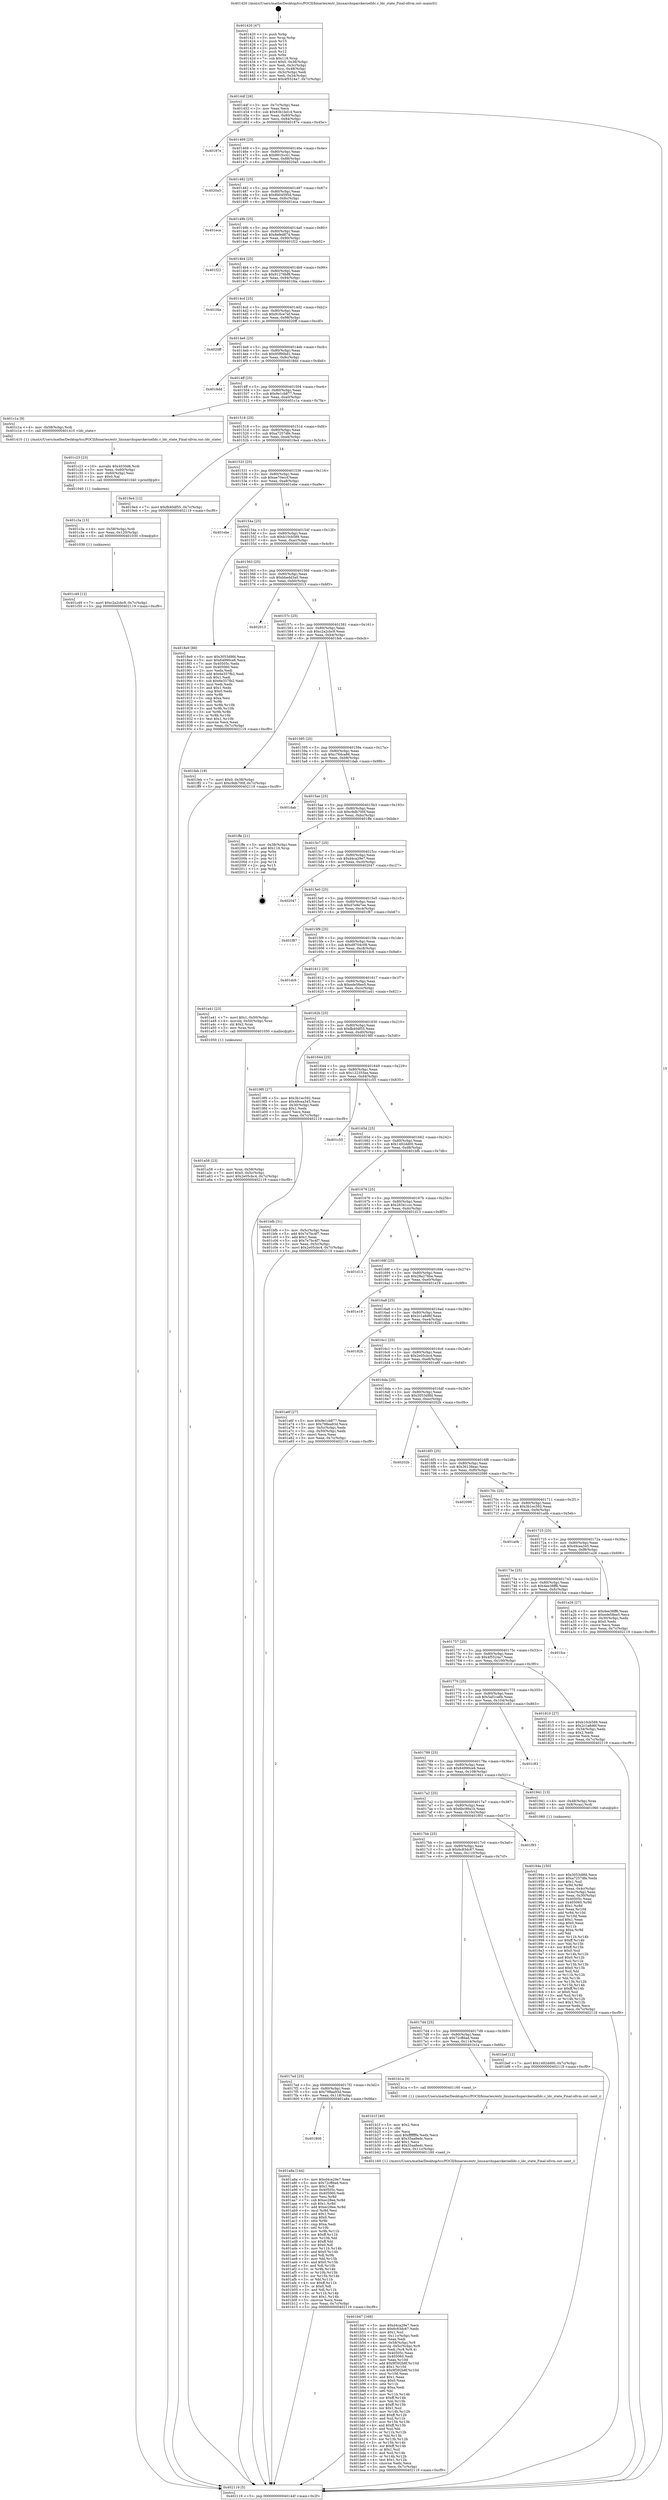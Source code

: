 digraph "0x401420" {
  label = "0x401420 (/mnt/c/Users/mathe/Desktop/tcc/POCII/binaries/extr_linuxarchsparckernelldc.c_ldc_state_Final-ollvm.out::main(0))"
  labelloc = "t"
  node[shape=record]

  Entry [label="",width=0.3,height=0.3,shape=circle,fillcolor=black,style=filled]
  "0x40144f" [label="{
     0x40144f [26]\l
     | [instrs]\l
     &nbsp;&nbsp;0x40144f \<+3\>: mov -0x7c(%rbp),%eax\l
     &nbsp;&nbsp;0x401452 \<+2\>: mov %eax,%ecx\l
     &nbsp;&nbsp;0x401454 \<+6\>: sub $0x83b1bd14,%ecx\l
     &nbsp;&nbsp;0x40145a \<+3\>: mov %eax,-0x80(%rbp)\l
     &nbsp;&nbsp;0x40145d \<+6\>: mov %ecx,-0x84(%rbp)\l
     &nbsp;&nbsp;0x401463 \<+6\>: je 000000000040187e \<main+0x45e\>\l
  }"]
  "0x40187e" [label="{
     0x40187e\l
  }", style=dashed]
  "0x401469" [label="{
     0x401469 [25]\l
     | [instrs]\l
     &nbsp;&nbsp;0x401469 \<+5\>: jmp 000000000040146e \<main+0x4e\>\l
     &nbsp;&nbsp;0x40146e \<+3\>: mov -0x80(%rbp),%eax\l
     &nbsp;&nbsp;0x401471 \<+5\>: sub $0x891fcc41,%eax\l
     &nbsp;&nbsp;0x401476 \<+6\>: mov %eax,-0x88(%rbp)\l
     &nbsp;&nbsp;0x40147c \<+6\>: je 00000000004020a5 \<main+0xc85\>\l
  }"]
  Exit [label="",width=0.3,height=0.3,shape=circle,fillcolor=black,style=filled,peripheries=2]
  "0x4020a5" [label="{
     0x4020a5\l
  }", style=dashed]
  "0x401482" [label="{
     0x401482 [25]\l
     | [instrs]\l
     &nbsp;&nbsp;0x401482 \<+5\>: jmp 0000000000401487 \<main+0x67\>\l
     &nbsp;&nbsp;0x401487 \<+3\>: mov -0x80(%rbp),%eax\l
     &nbsp;&nbsp;0x40148a \<+5\>: sub $0x8b04595d,%eax\l
     &nbsp;&nbsp;0x40148f \<+6\>: mov %eax,-0x8c(%rbp)\l
     &nbsp;&nbsp;0x401495 \<+6\>: je 0000000000401eca \<main+0xaaa\>\l
  }"]
  "0x401c49" [label="{
     0x401c49 [12]\l
     | [instrs]\l
     &nbsp;&nbsp;0x401c49 \<+7\>: movl $0xc2a2cbc9,-0x7c(%rbp)\l
     &nbsp;&nbsp;0x401c50 \<+5\>: jmp 0000000000402119 \<main+0xcf9\>\l
  }"]
  "0x401eca" [label="{
     0x401eca\l
  }", style=dashed]
  "0x40149b" [label="{
     0x40149b [25]\l
     | [instrs]\l
     &nbsp;&nbsp;0x40149b \<+5\>: jmp 00000000004014a0 \<main+0x80\>\l
     &nbsp;&nbsp;0x4014a0 \<+3\>: mov -0x80(%rbp),%eax\l
     &nbsp;&nbsp;0x4014a3 \<+5\>: sub $0x8efed874,%eax\l
     &nbsp;&nbsp;0x4014a8 \<+6\>: mov %eax,-0x90(%rbp)\l
     &nbsp;&nbsp;0x4014ae \<+6\>: je 0000000000401f22 \<main+0xb02\>\l
  }"]
  "0x401c3a" [label="{
     0x401c3a [15]\l
     | [instrs]\l
     &nbsp;&nbsp;0x401c3a \<+4\>: mov -0x58(%rbp),%rdi\l
     &nbsp;&nbsp;0x401c3e \<+6\>: mov %eax,-0x120(%rbp)\l
     &nbsp;&nbsp;0x401c44 \<+5\>: call 0000000000401030 \<free@plt\>\l
     | [calls]\l
     &nbsp;&nbsp;0x401030 \{1\} (unknown)\l
  }"]
  "0x401f22" [label="{
     0x401f22\l
  }", style=dashed]
  "0x4014b4" [label="{
     0x4014b4 [25]\l
     | [instrs]\l
     &nbsp;&nbsp;0x4014b4 \<+5\>: jmp 00000000004014b9 \<main+0x99\>\l
     &nbsp;&nbsp;0x4014b9 \<+3\>: mov -0x80(%rbp),%eax\l
     &nbsp;&nbsp;0x4014bc \<+5\>: sub $0x91276bf8,%eax\l
     &nbsp;&nbsp;0x4014c1 \<+6\>: mov %eax,-0x94(%rbp)\l
     &nbsp;&nbsp;0x4014c7 \<+6\>: je 0000000000401fda \<main+0xbba\>\l
  }"]
  "0x401c23" [label="{
     0x401c23 [23]\l
     | [instrs]\l
     &nbsp;&nbsp;0x401c23 \<+10\>: movabs $0x4030d6,%rdi\l
     &nbsp;&nbsp;0x401c2d \<+3\>: mov %eax,-0x60(%rbp)\l
     &nbsp;&nbsp;0x401c30 \<+3\>: mov -0x60(%rbp),%esi\l
     &nbsp;&nbsp;0x401c33 \<+2\>: mov $0x0,%al\l
     &nbsp;&nbsp;0x401c35 \<+5\>: call 0000000000401040 \<printf@plt\>\l
     | [calls]\l
     &nbsp;&nbsp;0x401040 \{1\} (unknown)\l
  }"]
  "0x401fda" [label="{
     0x401fda\l
  }", style=dashed]
  "0x4014cd" [label="{
     0x4014cd [25]\l
     | [instrs]\l
     &nbsp;&nbsp;0x4014cd \<+5\>: jmp 00000000004014d2 \<main+0xb2\>\l
     &nbsp;&nbsp;0x4014d2 \<+3\>: mov -0x80(%rbp),%eax\l
     &nbsp;&nbsp;0x4014d5 \<+5\>: sub $0x916ce7ef,%eax\l
     &nbsp;&nbsp;0x4014da \<+6\>: mov %eax,-0x98(%rbp)\l
     &nbsp;&nbsp;0x4014e0 \<+6\>: je 00000000004020ff \<main+0xcdf\>\l
  }"]
  "0x401b47" [label="{
     0x401b47 [168]\l
     | [instrs]\l
     &nbsp;&nbsp;0x401b47 \<+5\>: mov $0xd4ca29e7,%ecx\l
     &nbsp;&nbsp;0x401b4c \<+5\>: mov $0x6c83dc67,%edx\l
     &nbsp;&nbsp;0x401b51 \<+3\>: mov $0x1,%sil\l
     &nbsp;&nbsp;0x401b54 \<+6\>: mov -0x11c(%rbp),%edi\l
     &nbsp;&nbsp;0x401b5a \<+3\>: imul %eax,%edi\l
     &nbsp;&nbsp;0x401b5d \<+4\>: mov -0x58(%rbp),%r8\l
     &nbsp;&nbsp;0x401b61 \<+4\>: movslq -0x5c(%rbp),%r9\l
     &nbsp;&nbsp;0x401b65 \<+4\>: mov %edi,(%r8,%r9,4)\l
     &nbsp;&nbsp;0x401b69 \<+7\>: mov 0x40505c,%eax\l
     &nbsp;&nbsp;0x401b70 \<+7\>: mov 0x405060,%edi\l
     &nbsp;&nbsp;0x401b77 \<+3\>: mov %eax,%r10d\l
     &nbsp;&nbsp;0x401b7a \<+7\>: add $0x9f392b8f,%r10d\l
     &nbsp;&nbsp;0x401b81 \<+4\>: sub $0x1,%r10d\l
     &nbsp;&nbsp;0x401b85 \<+7\>: sub $0x9f392b8f,%r10d\l
     &nbsp;&nbsp;0x401b8c \<+4\>: imul %r10d,%eax\l
     &nbsp;&nbsp;0x401b90 \<+3\>: and $0x1,%eax\l
     &nbsp;&nbsp;0x401b93 \<+3\>: cmp $0x0,%eax\l
     &nbsp;&nbsp;0x401b96 \<+4\>: sete %r11b\l
     &nbsp;&nbsp;0x401b9a \<+3\>: cmp $0xa,%edi\l
     &nbsp;&nbsp;0x401b9d \<+3\>: setl %bl\l
     &nbsp;&nbsp;0x401ba0 \<+3\>: mov %r11b,%r14b\l
     &nbsp;&nbsp;0x401ba3 \<+4\>: xor $0xff,%r14b\l
     &nbsp;&nbsp;0x401ba7 \<+3\>: mov %bl,%r15b\l
     &nbsp;&nbsp;0x401baa \<+4\>: xor $0xff,%r15b\l
     &nbsp;&nbsp;0x401bae \<+4\>: xor $0x1,%sil\l
     &nbsp;&nbsp;0x401bb2 \<+3\>: mov %r14b,%r12b\l
     &nbsp;&nbsp;0x401bb5 \<+4\>: and $0xff,%r12b\l
     &nbsp;&nbsp;0x401bb9 \<+3\>: and %sil,%r11b\l
     &nbsp;&nbsp;0x401bbc \<+3\>: mov %r15b,%r13b\l
     &nbsp;&nbsp;0x401bbf \<+4\>: and $0xff,%r13b\l
     &nbsp;&nbsp;0x401bc3 \<+3\>: and %sil,%bl\l
     &nbsp;&nbsp;0x401bc6 \<+3\>: or %r11b,%r12b\l
     &nbsp;&nbsp;0x401bc9 \<+3\>: or %bl,%r13b\l
     &nbsp;&nbsp;0x401bcc \<+3\>: xor %r13b,%r12b\l
     &nbsp;&nbsp;0x401bcf \<+3\>: or %r15b,%r14b\l
     &nbsp;&nbsp;0x401bd2 \<+4\>: xor $0xff,%r14b\l
     &nbsp;&nbsp;0x401bd6 \<+4\>: or $0x1,%sil\l
     &nbsp;&nbsp;0x401bda \<+3\>: and %sil,%r14b\l
     &nbsp;&nbsp;0x401bdd \<+3\>: or %r14b,%r12b\l
     &nbsp;&nbsp;0x401be0 \<+4\>: test $0x1,%r12b\l
     &nbsp;&nbsp;0x401be4 \<+3\>: cmovne %edx,%ecx\l
     &nbsp;&nbsp;0x401be7 \<+3\>: mov %ecx,-0x7c(%rbp)\l
     &nbsp;&nbsp;0x401bea \<+5\>: jmp 0000000000402119 \<main+0xcf9\>\l
  }"]
  "0x4020ff" [label="{
     0x4020ff\l
  }", style=dashed]
  "0x4014e6" [label="{
     0x4014e6 [25]\l
     | [instrs]\l
     &nbsp;&nbsp;0x4014e6 \<+5\>: jmp 00000000004014eb \<main+0xcb\>\l
     &nbsp;&nbsp;0x4014eb \<+3\>: mov -0x80(%rbp),%eax\l
     &nbsp;&nbsp;0x4014ee \<+5\>: sub $0x95f90bd1,%eax\l
     &nbsp;&nbsp;0x4014f3 \<+6\>: mov %eax,-0x9c(%rbp)\l
     &nbsp;&nbsp;0x4014f9 \<+6\>: je 00000000004018dd \<main+0x4bd\>\l
  }"]
  "0x401b1f" [label="{
     0x401b1f [40]\l
     | [instrs]\l
     &nbsp;&nbsp;0x401b1f \<+5\>: mov $0x2,%ecx\l
     &nbsp;&nbsp;0x401b24 \<+1\>: cltd\l
     &nbsp;&nbsp;0x401b25 \<+2\>: idiv %ecx\l
     &nbsp;&nbsp;0x401b27 \<+6\>: imul $0xfffffffe,%edx,%ecx\l
     &nbsp;&nbsp;0x401b2d \<+6\>: sub $0x35aa8edc,%ecx\l
     &nbsp;&nbsp;0x401b33 \<+3\>: add $0x1,%ecx\l
     &nbsp;&nbsp;0x401b36 \<+6\>: add $0x35aa8edc,%ecx\l
     &nbsp;&nbsp;0x401b3c \<+6\>: mov %ecx,-0x11c(%rbp)\l
     &nbsp;&nbsp;0x401b42 \<+5\>: call 0000000000401160 \<next_i\>\l
     | [calls]\l
     &nbsp;&nbsp;0x401160 \{1\} (/mnt/c/Users/mathe/Desktop/tcc/POCII/binaries/extr_linuxarchsparckernelldc.c_ldc_state_Final-ollvm.out::next_i)\l
  }"]
  "0x4018dd" [label="{
     0x4018dd\l
  }", style=dashed]
  "0x4014ff" [label="{
     0x4014ff [25]\l
     | [instrs]\l
     &nbsp;&nbsp;0x4014ff \<+5\>: jmp 0000000000401504 \<main+0xe4\>\l
     &nbsp;&nbsp;0x401504 \<+3\>: mov -0x80(%rbp),%eax\l
     &nbsp;&nbsp;0x401507 \<+5\>: sub $0x9e1cb877,%eax\l
     &nbsp;&nbsp;0x40150c \<+6\>: mov %eax,-0xa0(%rbp)\l
     &nbsp;&nbsp;0x401512 \<+6\>: je 0000000000401c1a \<main+0x7fa\>\l
  }"]
  "0x401806" [label="{
     0x401806\l
  }", style=dashed]
  "0x401c1a" [label="{
     0x401c1a [9]\l
     | [instrs]\l
     &nbsp;&nbsp;0x401c1a \<+4\>: mov -0x58(%rbp),%rdi\l
     &nbsp;&nbsp;0x401c1e \<+5\>: call 0000000000401410 \<ldc_state\>\l
     | [calls]\l
     &nbsp;&nbsp;0x401410 \{1\} (/mnt/c/Users/mathe/Desktop/tcc/POCII/binaries/extr_linuxarchsparckernelldc.c_ldc_state_Final-ollvm.out::ldc_state)\l
  }"]
  "0x401518" [label="{
     0x401518 [25]\l
     | [instrs]\l
     &nbsp;&nbsp;0x401518 \<+5\>: jmp 000000000040151d \<main+0xfd\>\l
     &nbsp;&nbsp;0x40151d \<+3\>: mov -0x80(%rbp),%eax\l
     &nbsp;&nbsp;0x401520 \<+5\>: sub $0xa7257dfe,%eax\l
     &nbsp;&nbsp;0x401525 \<+6\>: mov %eax,-0xa4(%rbp)\l
     &nbsp;&nbsp;0x40152b \<+6\>: je 00000000004019e4 \<main+0x5c4\>\l
  }"]
  "0x401a8a" [label="{
     0x401a8a [144]\l
     | [instrs]\l
     &nbsp;&nbsp;0x401a8a \<+5\>: mov $0xd4ca29e7,%eax\l
     &nbsp;&nbsp;0x401a8f \<+5\>: mov $0x72cffdad,%ecx\l
     &nbsp;&nbsp;0x401a94 \<+2\>: mov $0x1,%dl\l
     &nbsp;&nbsp;0x401a96 \<+7\>: mov 0x40505c,%esi\l
     &nbsp;&nbsp;0x401a9d \<+7\>: mov 0x405060,%edi\l
     &nbsp;&nbsp;0x401aa4 \<+3\>: mov %esi,%r8d\l
     &nbsp;&nbsp;0x401aa7 \<+7\>: sub $0xec28ee,%r8d\l
     &nbsp;&nbsp;0x401aae \<+4\>: sub $0x1,%r8d\l
     &nbsp;&nbsp;0x401ab2 \<+7\>: add $0xec28ee,%r8d\l
     &nbsp;&nbsp;0x401ab9 \<+4\>: imul %r8d,%esi\l
     &nbsp;&nbsp;0x401abd \<+3\>: and $0x1,%esi\l
     &nbsp;&nbsp;0x401ac0 \<+3\>: cmp $0x0,%esi\l
     &nbsp;&nbsp;0x401ac3 \<+4\>: sete %r9b\l
     &nbsp;&nbsp;0x401ac7 \<+3\>: cmp $0xa,%edi\l
     &nbsp;&nbsp;0x401aca \<+4\>: setl %r10b\l
     &nbsp;&nbsp;0x401ace \<+3\>: mov %r9b,%r11b\l
     &nbsp;&nbsp;0x401ad1 \<+4\>: xor $0xff,%r11b\l
     &nbsp;&nbsp;0x401ad5 \<+3\>: mov %r10b,%bl\l
     &nbsp;&nbsp;0x401ad8 \<+3\>: xor $0xff,%bl\l
     &nbsp;&nbsp;0x401adb \<+3\>: xor $0x0,%dl\l
     &nbsp;&nbsp;0x401ade \<+3\>: mov %r11b,%r14b\l
     &nbsp;&nbsp;0x401ae1 \<+4\>: and $0x0,%r14b\l
     &nbsp;&nbsp;0x401ae5 \<+3\>: and %dl,%r9b\l
     &nbsp;&nbsp;0x401ae8 \<+3\>: mov %bl,%r15b\l
     &nbsp;&nbsp;0x401aeb \<+4\>: and $0x0,%r15b\l
     &nbsp;&nbsp;0x401aef \<+3\>: and %dl,%r10b\l
     &nbsp;&nbsp;0x401af2 \<+3\>: or %r9b,%r14b\l
     &nbsp;&nbsp;0x401af5 \<+3\>: or %r10b,%r15b\l
     &nbsp;&nbsp;0x401af8 \<+3\>: xor %r15b,%r14b\l
     &nbsp;&nbsp;0x401afb \<+3\>: or %bl,%r11b\l
     &nbsp;&nbsp;0x401afe \<+4\>: xor $0xff,%r11b\l
     &nbsp;&nbsp;0x401b02 \<+3\>: or $0x0,%dl\l
     &nbsp;&nbsp;0x401b05 \<+3\>: and %dl,%r11b\l
     &nbsp;&nbsp;0x401b08 \<+3\>: or %r11b,%r14b\l
     &nbsp;&nbsp;0x401b0b \<+4\>: test $0x1,%r14b\l
     &nbsp;&nbsp;0x401b0f \<+3\>: cmovne %ecx,%eax\l
     &nbsp;&nbsp;0x401b12 \<+3\>: mov %eax,-0x7c(%rbp)\l
     &nbsp;&nbsp;0x401b15 \<+5\>: jmp 0000000000402119 \<main+0xcf9\>\l
  }"]
  "0x4019e4" [label="{
     0x4019e4 [12]\l
     | [instrs]\l
     &nbsp;&nbsp;0x4019e4 \<+7\>: movl $0xfb40df55,-0x7c(%rbp)\l
     &nbsp;&nbsp;0x4019eb \<+5\>: jmp 0000000000402119 \<main+0xcf9\>\l
  }"]
  "0x401531" [label="{
     0x401531 [25]\l
     | [instrs]\l
     &nbsp;&nbsp;0x401531 \<+5\>: jmp 0000000000401536 \<main+0x116\>\l
     &nbsp;&nbsp;0x401536 \<+3\>: mov -0x80(%rbp),%eax\l
     &nbsp;&nbsp;0x401539 \<+5\>: sub $0xae70eccf,%eax\l
     &nbsp;&nbsp;0x40153e \<+6\>: mov %eax,-0xa8(%rbp)\l
     &nbsp;&nbsp;0x401544 \<+6\>: je 0000000000401ebe \<main+0xa9e\>\l
  }"]
  "0x4017ed" [label="{
     0x4017ed [25]\l
     | [instrs]\l
     &nbsp;&nbsp;0x4017ed \<+5\>: jmp 00000000004017f2 \<main+0x3d2\>\l
     &nbsp;&nbsp;0x4017f2 \<+3\>: mov -0x80(%rbp),%eax\l
     &nbsp;&nbsp;0x4017f5 \<+5\>: sub $0x798ea93d,%eax\l
     &nbsp;&nbsp;0x4017fa \<+6\>: mov %eax,-0x118(%rbp)\l
     &nbsp;&nbsp;0x401800 \<+6\>: je 0000000000401a8a \<main+0x66a\>\l
  }"]
  "0x401ebe" [label="{
     0x401ebe\l
  }", style=dashed]
  "0x40154a" [label="{
     0x40154a [25]\l
     | [instrs]\l
     &nbsp;&nbsp;0x40154a \<+5\>: jmp 000000000040154f \<main+0x12f\>\l
     &nbsp;&nbsp;0x40154f \<+3\>: mov -0x80(%rbp),%eax\l
     &nbsp;&nbsp;0x401552 \<+5\>: sub $0xb10cb589,%eax\l
     &nbsp;&nbsp;0x401557 \<+6\>: mov %eax,-0xac(%rbp)\l
     &nbsp;&nbsp;0x40155d \<+6\>: je 00000000004018e9 \<main+0x4c9\>\l
  }"]
  "0x401b1a" [label="{
     0x401b1a [5]\l
     | [instrs]\l
     &nbsp;&nbsp;0x401b1a \<+5\>: call 0000000000401160 \<next_i\>\l
     | [calls]\l
     &nbsp;&nbsp;0x401160 \{1\} (/mnt/c/Users/mathe/Desktop/tcc/POCII/binaries/extr_linuxarchsparckernelldc.c_ldc_state_Final-ollvm.out::next_i)\l
  }"]
  "0x4018e9" [label="{
     0x4018e9 [88]\l
     | [instrs]\l
     &nbsp;&nbsp;0x4018e9 \<+5\>: mov $0x3053d9fd,%eax\l
     &nbsp;&nbsp;0x4018ee \<+5\>: mov $0x64990ce6,%ecx\l
     &nbsp;&nbsp;0x4018f3 \<+7\>: mov 0x40505c,%edx\l
     &nbsp;&nbsp;0x4018fa \<+7\>: mov 0x405060,%esi\l
     &nbsp;&nbsp;0x401901 \<+2\>: mov %edx,%edi\l
     &nbsp;&nbsp;0x401903 \<+6\>: add $0x6e357fb2,%edi\l
     &nbsp;&nbsp;0x401909 \<+3\>: sub $0x1,%edi\l
     &nbsp;&nbsp;0x40190c \<+6\>: sub $0x6e357fb2,%edi\l
     &nbsp;&nbsp;0x401912 \<+3\>: imul %edi,%edx\l
     &nbsp;&nbsp;0x401915 \<+3\>: and $0x1,%edx\l
     &nbsp;&nbsp;0x401918 \<+3\>: cmp $0x0,%edx\l
     &nbsp;&nbsp;0x40191b \<+4\>: sete %r8b\l
     &nbsp;&nbsp;0x40191f \<+3\>: cmp $0xa,%esi\l
     &nbsp;&nbsp;0x401922 \<+4\>: setl %r9b\l
     &nbsp;&nbsp;0x401926 \<+3\>: mov %r8b,%r10b\l
     &nbsp;&nbsp;0x401929 \<+3\>: and %r9b,%r10b\l
     &nbsp;&nbsp;0x40192c \<+3\>: xor %r9b,%r8b\l
     &nbsp;&nbsp;0x40192f \<+3\>: or %r8b,%r10b\l
     &nbsp;&nbsp;0x401932 \<+4\>: test $0x1,%r10b\l
     &nbsp;&nbsp;0x401936 \<+3\>: cmovne %ecx,%eax\l
     &nbsp;&nbsp;0x401939 \<+3\>: mov %eax,-0x7c(%rbp)\l
     &nbsp;&nbsp;0x40193c \<+5\>: jmp 0000000000402119 \<main+0xcf9\>\l
  }"]
  "0x401563" [label="{
     0x401563 [25]\l
     | [instrs]\l
     &nbsp;&nbsp;0x401563 \<+5\>: jmp 0000000000401568 \<main+0x148\>\l
     &nbsp;&nbsp;0x401568 \<+3\>: mov -0x80(%rbp),%eax\l
     &nbsp;&nbsp;0x40156b \<+5\>: sub $0xbbedd3a0,%eax\l
     &nbsp;&nbsp;0x401570 \<+6\>: mov %eax,-0xb0(%rbp)\l
     &nbsp;&nbsp;0x401576 \<+6\>: je 0000000000402013 \<main+0xbf3\>\l
  }"]
  "0x4017d4" [label="{
     0x4017d4 [25]\l
     | [instrs]\l
     &nbsp;&nbsp;0x4017d4 \<+5\>: jmp 00000000004017d9 \<main+0x3b9\>\l
     &nbsp;&nbsp;0x4017d9 \<+3\>: mov -0x80(%rbp),%eax\l
     &nbsp;&nbsp;0x4017dc \<+5\>: sub $0x72cffdad,%eax\l
     &nbsp;&nbsp;0x4017e1 \<+6\>: mov %eax,-0x114(%rbp)\l
     &nbsp;&nbsp;0x4017e7 \<+6\>: je 0000000000401b1a \<main+0x6fa\>\l
  }"]
  "0x402013" [label="{
     0x402013\l
  }", style=dashed]
  "0x40157c" [label="{
     0x40157c [25]\l
     | [instrs]\l
     &nbsp;&nbsp;0x40157c \<+5\>: jmp 0000000000401581 \<main+0x161\>\l
     &nbsp;&nbsp;0x401581 \<+3\>: mov -0x80(%rbp),%eax\l
     &nbsp;&nbsp;0x401584 \<+5\>: sub $0xc2a2cbc9,%eax\l
     &nbsp;&nbsp;0x401589 \<+6\>: mov %eax,-0xb4(%rbp)\l
     &nbsp;&nbsp;0x40158f \<+6\>: je 0000000000401feb \<main+0xbcb\>\l
  }"]
  "0x401bef" [label="{
     0x401bef [12]\l
     | [instrs]\l
     &nbsp;&nbsp;0x401bef \<+7\>: movl $0x1492dd00,-0x7c(%rbp)\l
     &nbsp;&nbsp;0x401bf6 \<+5\>: jmp 0000000000402119 \<main+0xcf9\>\l
  }"]
  "0x401feb" [label="{
     0x401feb [19]\l
     | [instrs]\l
     &nbsp;&nbsp;0x401feb \<+7\>: movl $0x0,-0x38(%rbp)\l
     &nbsp;&nbsp;0x401ff2 \<+7\>: movl $0xc9db700f,-0x7c(%rbp)\l
     &nbsp;&nbsp;0x401ff9 \<+5\>: jmp 0000000000402119 \<main+0xcf9\>\l
  }"]
  "0x401595" [label="{
     0x401595 [25]\l
     | [instrs]\l
     &nbsp;&nbsp;0x401595 \<+5\>: jmp 000000000040159a \<main+0x17a\>\l
     &nbsp;&nbsp;0x40159a \<+3\>: mov -0x80(%rbp),%eax\l
     &nbsp;&nbsp;0x40159d \<+5\>: sub $0xc76dca86,%eax\l
     &nbsp;&nbsp;0x4015a2 \<+6\>: mov %eax,-0xb8(%rbp)\l
     &nbsp;&nbsp;0x4015a8 \<+6\>: je 0000000000401dab \<main+0x98b\>\l
  }"]
  "0x4017bb" [label="{
     0x4017bb [25]\l
     | [instrs]\l
     &nbsp;&nbsp;0x4017bb \<+5\>: jmp 00000000004017c0 \<main+0x3a0\>\l
     &nbsp;&nbsp;0x4017c0 \<+3\>: mov -0x80(%rbp),%eax\l
     &nbsp;&nbsp;0x4017c3 \<+5\>: sub $0x6c83dc67,%eax\l
     &nbsp;&nbsp;0x4017c8 \<+6\>: mov %eax,-0x110(%rbp)\l
     &nbsp;&nbsp;0x4017ce \<+6\>: je 0000000000401bef \<main+0x7cf\>\l
  }"]
  "0x401dab" [label="{
     0x401dab\l
  }", style=dashed]
  "0x4015ae" [label="{
     0x4015ae [25]\l
     | [instrs]\l
     &nbsp;&nbsp;0x4015ae \<+5\>: jmp 00000000004015b3 \<main+0x193\>\l
     &nbsp;&nbsp;0x4015b3 \<+3\>: mov -0x80(%rbp),%eax\l
     &nbsp;&nbsp;0x4015b6 \<+5\>: sub $0xc9db700f,%eax\l
     &nbsp;&nbsp;0x4015bb \<+6\>: mov %eax,-0xbc(%rbp)\l
     &nbsp;&nbsp;0x4015c1 \<+6\>: je 0000000000401ffe \<main+0xbde\>\l
  }"]
  "0x401f93" [label="{
     0x401f93\l
  }", style=dashed]
  "0x401ffe" [label="{
     0x401ffe [21]\l
     | [instrs]\l
     &nbsp;&nbsp;0x401ffe \<+3\>: mov -0x38(%rbp),%eax\l
     &nbsp;&nbsp;0x402001 \<+7\>: add $0x118,%rsp\l
     &nbsp;&nbsp;0x402008 \<+1\>: pop %rbx\l
     &nbsp;&nbsp;0x402009 \<+2\>: pop %r12\l
     &nbsp;&nbsp;0x40200b \<+2\>: pop %r13\l
     &nbsp;&nbsp;0x40200d \<+2\>: pop %r14\l
     &nbsp;&nbsp;0x40200f \<+2\>: pop %r15\l
     &nbsp;&nbsp;0x402011 \<+1\>: pop %rbp\l
     &nbsp;&nbsp;0x402012 \<+1\>: ret\l
  }"]
  "0x4015c7" [label="{
     0x4015c7 [25]\l
     | [instrs]\l
     &nbsp;&nbsp;0x4015c7 \<+5\>: jmp 00000000004015cc \<main+0x1ac\>\l
     &nbsp;&nbsp;0x4015cc \<+3\>: mov -0x80(%rbp),%eax\l
     &nbsp;&nbsp;0x4015cf \<+5\>: sub $0xd4ca29e7,%eax\l
     &nbsp;&nbsp;0x4015d4 \<+6\>: mov %eax,-0xc0(%rbp)\l
     &nbsp;&nbsp;0x4015da \<+6\>: je 0000000000402047 \<main+0xc27\>\l
  }"]
  "0x401a58" [label="{
     0x401a58 [23]\l
     | [instrs]\l
     &nbsp;&nbsp;0x401a58 \<+4\>: mov %rax,-0x58(%rbp)\l
     &nbsp;&nbsp;0x401a5c \<+7\>: movl $0x0,-0x5c(%rbp)\l
     &nbsp;&nbsp;0x401a63 \<+7\>: movl $0x2e05cbc4,-0x7c(%rbp)\l
     &nbsp;&nbsp;0x401a6a \<+5\>: jmp 0000000000402119 \<main+0xcf9\>\l
  }"]
  "0x402047" [label="{
     0x402047\l
  }", style=dashed]
  "0x4015e0" [label="{
     0x4015e0 [25]\l
     | [instrs]\l
     &nbsp;&nbsp;0x4015e0 \<+5\>: jmp 00000000004015e5 \<main+0x1c5\>\l
     &nbsp;&nbsp;0x4015e5 \<+3\>: mov -0x80(%rbp),%eax\l
     &nbsp;&nbsp;0x4015e8 \<+5\>: sub $0xd7e9e7ee,%eax\l
     &nbsp;&nbsp;0x4015ed \<+6\>: mov %eax,-0xc4(%rbp)\l
     &nbsp;&nbsp;0x4015f3 \<+6\>: je 0000000000401f87 \<main+0xb67\>\l
  }"]
  "0x40194e" [label="{
     0x40194e [150]\l
     | [instrs]\l
     &nbsp;&nbsp;0x40194e \<+5\>: mov $0x3053d9fd,%ecx\l
     &nbsp;&nbsp;0x401953 \<+5\>: mov $0xa7257dfe,%edx\l
     &nbsp;&nbsp;0x401958 \<+3\>: mov $0x1,%sil\l
     &nbsp;&nbsp;0x40195b \<+3\>: xor %r8d,%r8d\l
     &nbsp;&nbsp;0x40195e \<+3\>: mov %eax,-0x4c(%rbp)\l
     &nbsp;&nbsp;0x401961 \<+3\>: mov -0x4c(%rbp),%eax\l
     &nbsp;&nbsp;0x401964 \<+3\>: mov %eax,-0x30(%rbp)\l
     &nbsp;&nbsp;0x401967 \<+7\>: mov 0x40505c,%eax\l
     &nbsp;&nbsp;0x40196e \<+8\>: mov 0x405060,%r9d\l
     &nbsp;&nbsp;0x401976 \<+4\>: sub $0x1,%r8d\l
     &nbsp;&nbsp;0x40197a \<+3\>: mov %eax,%r10d\l
     &nbsp;&nbsp;0x40197d \<+3\>: add %r8d,%r10d\l
     &nbsp;&nbsp;0x401980 \<+4\>: imul %r10d,%eax\l
     &nbsp;&nbsp;0x401984 \<+3\>: and $0x1,%eax\l
     &nbsp;&nbsp;0x401987 \<+3\>: cmp $0x0,%eax\l
     &nbsp;&nbsp;0x40198a \<+4\>: sete %r11b\l
     &nbsp;&nbsp;0x40198e \<+4\>: cmp $0xa,%r9d\l
     &nbsp;&nbsp;0x401992 \<+3\>: setl %bl\l
     &nbsp;&nbsp;0x401995 \<+3\>: mov %r11b,%r14b\l
     &nbsp;&nbsp;0x401998 \<+4\>: xor $0xff,%r14b\l
     &nbsp;&nbsp;0x40199c \<+3\>: mov %bl,%r15b\l
     &nbsp;&nbsp;0x40199f \<+4\>: xor $0xff,%r15b\l
     &nbsp;&nbsp;0x4019a3 \<+4\>: xor $0x0,%sil\l
     &nbsp;&nbsp;0x4019a7 \<+3\>: mov %r14b,%r12b\l
     &nbsp;&nbsp;0x4019aa \<+4\>: and $0x0,%r12b\l
     &nbsp;&nbsp;0x4019ae \<+3\>: and %sil,%r11b\l
     &nbsp;&nbsp;0x4019b1 \<+3\>: mov %r15b,%r13b\l
     &nbsp;&nbsp;0x4019b4 \<+4\>: and $0x0,%r13b\l
     &nbsp;&nbsp;0x4019b8 \<+3\>: and %sil,%bl\l
     &nbsp;&nbsp;0x4019bb \<+3\>: or %r11b,%r12b\l
     &nbsp;&nbsp;0x4019be \<+3\>: or %bl,%r13b\l
     &nbsp;&nbsp;0x4019c1 \<+3\>: xor %r13b,%r12b\l
     &nbsp;&nbsp;0x4019c4 \<+3\>: or %r15b,%r14b\l
     &nbsp;&nbsp;0x4019c7 \<+4\>: xor $0xff,%r14b\l
     &nbsp;&nbsp;0x4019cb \<+4\>: or $0x0,%sil\l
     &nbsp;&nbsp;0x4019cf \<+3\>: and %sil,%r14b\l
     &nbsp;&nbsp;0x4019d2 \<+3\>: or %r14b,%r12b\l
     &nbsp;&nbsp;0x4019d5 \<+4\>: test $0x1,%r12b\l
     &nbsp;&nbsp;0x4019d9 \<+3\>: cmovne %edx,%ecx\l
     &nbsp;&nbsp;0x4019dc \<+3\>: mov %ecx,-0x7c(%rbp)\l
     &nbsp;&nbsp;0x4019df \<+5\>: jmp 0000000000402119 \<main+0xcf9\>\l
  }"]
  "0x401f87" [label="{
     0x401f87\l
  }", style=dashed]
  "0x4015f9" [label="{
     0x4015f9 [25]\l
     | [instrs]\l
     &nbsp;&nbsp;0x4015f9 \<+5\>: jmp 00000000004015fe \<main+0x1de\>\l
     &nbsp;&nbsp;0x4015fe \<+3\>: mov -0x80(%rbp),%eax\l
     &nbsp;&nbsp;0x401601 \<+5\>: sub $0xd9704c08,%eax\l
     &nbsp;&nbsp;0x401606 \<+6\>: mov %eax,-0xc8(%rbp)\l
     &nbsp;&nbsp;0x40160c \<+6\>: je 0000000000401dc6 \<main+0x9a6\>\l
  }"]
  "0x4017a2" [label="{
     0x4017a2 [25]\l
     | [instrs]\l
     &nbsp;&nbsp;0x4017a2 \<+5\>: jmp 00000000004017a7 \<main+0x387\>\l
     &nbsp;&nbsp;0x4017a7 \<+3\>: mov -0x80(%rbp),%eax\l
     &nbsp;&nbsp;0x4017aa \<+5\>: sub $0x6bc99a1b,%eax\l
     &nbsp;&nbsp;0x4017af \<+6\>: mov %eax,-0x10c(%rbp)\l
     &nbsp;&nbsp;0x4017b5 \<+6\>: je 0000000000401f93 \<main+0xb73\>\l
  }"]
  "0x401dc6" [label="{
     0x401dc6\l
  }", style=dashed]
  "0x401612" [label="{
     0x401612 [25]\l
     | [instrs]\l
     &nbsp;&nbsp;0x401612 \<+5\>: jmp 0000000000401617 \<main+0x1f7\>\l
     &nbsp;&nbsp;0x401617 \<+3\>: mov -0x80(%rbp),%eax\l
     &nbsp;&nbsp;0x40161a \<+5\>: sub $0xede58ee5,%eax\l
     &nbsp;&nbsp;0x40161f \<+6\>: mov %eax,-0xcc(%rbp)\l
     &nbsp;&nbsp;0x401625 \<+6\>: je 0000000000401a41 \<main+0x621\>\l
  }"]
  "0x401941" [label="{
     0x401941 [13]\l
     | [instrs]\l
     &nbsp;&nbsp;0x401941 \<+4\>: mov -0x48(%rbp),%rax\l
     &nbsp;&nbsp;0x401945 \<+4\>: mov 0x8(%rax),%rdi\l
     &nbsp;&nbsp;0x401949 \<+5\>: call 0000000000401060 \<atoi@plt\>\l
     | [calls]\l
     &nbsp;&nbsp;0x401060 \{1\} (unknown)\l
  }"]
  "0x401a41" [label="{
     0x401a41 [23]\l
     | [instrs]\l
     &nbsp;&nbsp;0x401a41 \<+7\>: movl $0x1,-0x50(%rbp)\l
     &nbsp;&nbsp;0x401a48 \<+4\>: movslq -0x50(%rbp),%rax\l
     &nbsp;&nbsp;0x401a4c \<+4\>: shl $0x2,%rax\l
     &nbsp;&nbsp;0x401a50 \<+3\>: mov %rax,%rdi\l
     &nbsp;&nbsp;0x401a53 \<+5\>: call 0000000000401050 \<malloc@plt\>\l
     | [calls]\l
     &nbsp;&nbsp;0x401050 \{1\} (unknown)\l
  }"]
  "0x40162b" [label="{
     0x40162b [25]\l
     | [instrs]\l
     &nbsp;&nbsp;0x40162b \<+5\>: jmp 0000000000401630 \<main+0x210\>\l
     &nbsp;&nbsp;0x401630 \<+3\>: mov -0x80(%rbp),%eax\l
     &nbsp;&nbsp;0x401633 \<+5\>: sub $0xfb40df55,%eax\l
     &nbsp;&nbsp;0x401638 \<+6\>: mov %eax,-0xd0(%rbp)\l
     &nbsp;&nbsp;0x40163e \<+6\>: je 00000000004019f0 \<main+0x5d0\>\l
  }"]
  "0x401789" [label="{
     0x401789 [25]\l
     | [instrs]\l
     &nbsp;&nbsp;0x401789 \<+5\>: jmp 000000000040178e \<main+0x36e\>\l
     &nbsp;&nbsp;0x40178e \<+3\>: mov -0x80(%rbp),%eax\l
     &nbsp;&nbsp;0x401791 \<+5\>: sub $0x64990ce6,%eax\l
     &nbsp;&nbsp;0x401796 \<+6\>: mov %eax,-0x108(%rbp)\l
     &nbsp;&nbsp;0x40179c \<+6\>: je 0000000000401941 \<main+0x521\>\l
  }"]
  "0x4019f0" [label="{
     0x4019f0 [27]\l
     | [instrs]\l
     &nbsp;&nbsp;0x4019f0 \<+5\>: mov $0x3b1ec592,%eax\l
     &nbsp;&nbsp;0x4019f5 \<+5\>: mov $0x49cea345,%ecx\l
     &nbsp;&nbsp;0x4019fa \<+3\>: mov -0x30(%rbp),%edx\l
     &nbsp;&nbsp;0x4019fd \<+3\>: cmp $0x1,%edx\l
     &nbsp;&nbsp;0x401a00 \<+3\>: cmovl %ecx,%eax\l
     &nbsp;&nbsp;0x401a03 \<+3\>: mov %eax,-0x7c(%rbp)\l
     &nbsp;&nbsp;0x401a06 \<+5\>: jmp 0000000000402119 \<main+0xcf9\>\l
  }"]
  "0x401644" [label="{
     0x401644 [25]\l
     | [instrs]\l
     &nbsp;&nbsp;0x401644 \<+5\>: jmp 0000000000401649 \<main+0x229\>\l
     &nbsp;&nbsp;0x401649 \<+3\>: mov -0x80(%rbp),%eax\l
     &nbsp;&nbsp;0x40164c \<+5\>: sub $0x122355ee,%eax\l
     &nbsp;&nbsp;0x401651 \<+6\>: mov %eax,-0xd4(%rbp)\l
     &nbsp;&nbsp;0x401657 \<+6\>: je 0000000000401c55 \<main+0x835\>\l
  }"]
  "0x401c83" [label="{
     0x401c83\l
  }", style=dashed]
  "0x401c55" [label="{
     0x401c55\l
  }", style=dashed]
  "0x40165d" [label="{
     0x40165d [25]\l
     | [instrs]\l
     &nbsp;&nbsp;0x40165d \<+5\>: jmp 0000000000401662 \<main+0x242\>\l
     &nbsp;&nbsp;0x401662 \<+3\>: mov -0x80(%rbp),%eax\l
     &nbsp;&nbsp;0x401665 \<+5\>: sub $0x1492dd00,%eax\l
     &nbsp;&nbsp;0x40166a \<+6\>: mov %eax,-0xd8(%rbp)\l
     &nbsp;&nbsp;0x401670 \<+6\>: je 0000000000401bfb \<main+0x7db\>\l
  }"]
  "0x401420" [label="{
     0x401420 [47]\l
     | [instrs]\l
     &nbsp;&nbsp;0x401420 \<+1\>: push %rbp\l
     &nbsp;&nbsp;0x401421 \<+3\>: mov %rsp,%rbp\l
     &nbsp;&nbsp;0x401424 \<+2\>: push %r15\l
     &nbsp;&nbsp;0x401426 \<+2\>: push %r14\l
     &nbsp;&nbsp;0x401428 \<+2\>: push %r13\l
     &nbsp;&nbsp;0x40142a \<+2\>: push %r12\l
     &nbsp;&nbsp;0x40142c \<+1\>: push %rbx\l
     &nbsp;&nbsp;0x40142d \<+7\>: sub $0x118,%rsp\l
     &nbsp;&nbsp;0x401434 \<+7\>: movl $0x0,-0x38(%rbp)\l
     &nbsp;&nbsp;0x40143b \<+3\>: mov %edi,-0x3c(%rbp)\l
     &nbsp;&nbsp;0x40143e \<+4\>: mov %rsi,-0x48(%rbp)\l
     &nbsp;&nbsp;0x401442 \<+3\>: mov -0x3c(%rbp),%edi\l
     &nbsp;&nbsp;0x401445 \<+3\>: mov %edi,-0x34(%rbp)\l
     &nbsp;&nbsp;0x401448 \<+7\>: movl $0x4f5524a7,-0x7c(%rbp)\l
  }"]
  "0x401bfb" [label="{
     0x401bfb [31]\l
     | [instrs]\l
     &nbsp;&nbsp;0x401bfb \<+3\>: mov -0x5c(%rbp),%eax\l
     &nbsp;&nbsp;0x401bfe \<+5\>: add $0x7e7bc4f7,%eax\l
     &nbsp;&nbsp;0x401c03 \<+3\>: add $0x1,%eax\l
     &nbsp;&nbsp;0x401c06 \<+5\>: sub $0x7e7bc4f7,%eax\l
     &nbsp;&nbsp;0x401c0b \<+3\>: mov %eax,-0x5c(%rbp)\l
     &nbsp;&nbsp;0x401c0e \<+7\>: movl $0x2e05cbc4,-0x7c(%rbp)\l
     &nbsp;&nbsp;0x401c15 \<+5\>: jmp 0000000000402119 \<main+0xcf9\>\l
  }"]
  "0x401676" [label="{
     0x401676 [25]\l
     | [instrs]\l
     &nbsp;&nbsp;0x401676 \<+5\>: jmp 000000000040167b \<main+0x25b\>\l
     &nbsp;&nbsp;0x40167b \<+3\>: mov -0x80(%rbp),%eax\l
     &nbsp;&nbsp;0x40167e \<+5\>: sub $0x28341ccc,%eax\l
     &nbsp;&nbsp;0x401683 \<+6\>: mov %eax,-0xdc(%rbp)\l
     &nbsp;&nbsp;0x401689 \<+6\>: je 0000000000401d13 \<main+0x8f3\>\l
  }"]
  "0x402119" [label="{
     0x402119 [5]\l
     | [instrs]\l
     &nbsp;&nbsp;0x402119 \<+5\>: jmp 000000000040144f \<main+0x2f\>\l
  }"]
  "0x401d13" [label="{
     0x401d13\l
  }", style=dashed]
  "0x40168f" [label="{
     0x40168f [25]\l
     | [instrs]\l
     &nbsp;&nbsp;0x40168f \<+5\>: jmp 0000000000401694 \<main+0x274\>\l
     &nbsp;&nbsp;0x401694 \<+3\>: mov -0x80(%rbp),%eax\l
     &nbsp;&nbsp;0x401697 \<+5\>: sub $0x28a276be,%eax\l
     &nbsp;&nbsp;0x40169c \<+6\>: mov %eax,-0xe0(%rbp)\l
     &nbsp;&nbsp;0x4016a2 \<+6\>: je 0000000000401e19 \<main+0x9f9\>\l
  }"]
  "0x401770" [label="{
     0x401770 [25]\l
     | [instrs]\l
     &nbsp;&nbsp;0x401770 \<+5\>: jmp 0000000000401775 \<main+0x355\>\l
     &nbsp;&nbsp;0x401775 \<+3\>: mov -0x80(%rbp),%eax\l
     &nbsp;&nbsp;0x401778 \<+5\>: sub $0x5af1ca6b,%eax\l
     &nbsp;&nbsp;0x40177d \<+6\>: mov %eax,-0x104(%rbp)\l
     &nbsp;&nbsp;0x401783 \<+6\>: je 0000000000401c83 \<main+0x863\>\l
  }"]
  "0x401e19" [label="{
     0x401e19\l
  }", style=dashed]
  "0x4016a8" [label="{
     0x4016a8 [25]\l
     | [instrs]\l
     &nbsp;&nbsp;0x4016a8 \<+5\>: jmp 00000000004016ad \<main+0x28d\>\l
     &nbsp;&nbsp;0x4016ad \<+3\>: mov -0x80(%rbp),%eax\l
     &nbsp;&nbsp;0x4016b0 \<+5\>: sub $0x2c1a8d6f,%eax\l
     &nbsp;&nbsp;0x4016b5 \<+6\>: mov %eax,-0xe4(%rbp)\l
     &nbsp;&nbsp;0x4016bb \<+6\>: je 000000000040182b \<main+0x40b\>\l
  }"]
  "0x401810" [label="{
     0x401810 [27]\l
     | [instrs]\l
     &nbsp;&nbsp;0x401810 \<+5\>: mov $0xb10cb589,%eax\l
     &nbsp;&nbsp;0x401815 \<+5\>: mov $0x2c1a8d6f,%ecx\l
     &nbsp;&nbsp;0x40181a \<+3\>: mov -0x34(%rbp),%edx\l
     &nbsp;&nbsp;0x40181d \<+3\>: cmp $0x2,%edx\l
     &nbsp;&nbsp;0x401820 \<+3\>: cmovne %ecx,%eax\l
     &nbsp;&nbsp;0x401823 \<+3\>: mov %eax,-0x7c(%rbp)\l
     &nbsp;&nbsp;0x401826 \<+5\>: jmp 0000000000402119 \<main+0xcf9\>\l
  }"]
  "0x40182b" [label="{
     0x40182b\l
  }", style=dashed]
  "0x4016c1" [label="{
     0x4016c1 [25]\l
     | [instrs]\l
     &nbsp;&nbsp;0x4016c1 \<+5\>: jmp 00000000004016c6 \<main+0x2a6\>\l
     &nbsp;&nbsp;0x4016c6 \<+3\>: mov -0x80(%rbp),%eax\l
     &nbsp;&nbsp;0x4016c9 \<+5\>: sub $0x2e05cbc4,%eax\l
     &nbsp;&nbsp;0x4016ce \<+6\>: mov %eax,-0xe8(%rbp)\l
     &nbsp;&nbsp;0x4016d4 \<+6\>: je 0000000000401a6f \<main+0x64f\>\l
  }"]
  "0x401757" [label="{
     0x401757 [25]\l
     | [instrs]\l
     &nbsp;&nbsp;0x401757 \<+5\>: jmp 000000000040175c \<main+0x33c\>\l
     &nbsp;&nbsp;0x40175c \<+3\>: mov -0x80(%rbp),%eax\l
     &nbsp;&nbsp;0x40175f \<+5\>: sub $0x4f5524a7,%eax\l
     &nbsp;&nbsp;0x401764 \<+6\>: mov %eax,-0x100(%rbp)\l
     &nbsp;&nbsp;0x40176a \<+6\>: je 0000000000401810 \<main+0x3f0\>\l
  }"]
  "0x401a6f" [label="{
     0x401a6f [27]\l
     | [instrs]\l
     &nbsp;&nbsp;0x401a6f \<+5\>: mov $0x9e1cb877,%eax\l
     &nbsp;&nbsp;0x401a74 \<+5\>: mov $0x798ea93d,%ecx\l
     &nbsp;&nbsp;0x401a79 \<+3\>: mov -0x5c(%rbp),%edx\l
     &nbsp;&nbsp;0x401a7c \<+3\>: cmp -0x50(%rbp),%edx\l
     &nbsp;&nbsp;0x401a7f \<+3\>: cmovl %ecx,%eax\l
     &nbsp;&nbsp;0x401a82 \<+3\>: mov %eax,-0x7c(%rbp)\l
     &nbsp;&nbsp;0x401a85 \<+5\>: jmp 0000000000402119 \<main+0xcf9\>\l
  }"]
  "0x4016da" [label="{
     0x4016da [25]\l
     | [instrs]\l
     &nbsp;&nbsp;0x4016da \<+5\>: jmp 00000000004016df \<main+0x2bf\>\l
     &nbsp;&nbsp;0x4016df \<+3\>: mov -0x80(%rbp),%eax\l
     &nbsp;&nbsp;0x4016e2 \<+5\>: sub $0x3053d9fd,%eax\l
     &nbsp;&nbsp;0x4016e7 \<+6\>: mov %eax,-0xec(%rbp)\l
     &nbsp;&nbsp;0x4016ed \<+6\>: je 000000000040202b \<main+0xc0b\>\l
  }"]
  "0x401fce" [label="{
     0x401fce\l
  }", style=dashed]
  "0x40202b" [label="{
     0x40202b\l
  }", style=dashed]
  "0x4016f3" [label="{
     0x4016f3 [25]\l
     | [instrs]\l
     &nbsp;&nbsp;0x4016f3 \<+5\>: jmp 00000000004016f8 \<main+0x2d8\>\l
     &nbsp;&nbsp;0x4016f8 \<+3\>: mov -0x80(%rbp),%eax\l
     &nbsp;&nbsp;0x4016fb \<+5\>: sub $0x36138eac,%eax\l
     &nbsp;&nbsp;0x401700 \<+6\>: mov %eax,-0xf0(%rbp)\l
     &nbsp;&nbsp;0x401706 \<+6\>: je 0000000000402099 \<main+0xc79\>\l
  }"]
  "0x40173e" [label="{
     0x40173e [25]\l
     | [instrs]\l
     &nbsp;&nbsp;0x40173e \<+5\>: jmp 0000000000401743 \<main+0x323\>\l
     &nbsp;&nbsp;0x401743 \<+3\>: mov -0x80(%rbp),%eax\l
     &nbsp;&nbsp;0x401746 \<+5\>: sub $0x4ee38ff6,%eax\l
     &nbsp;&nbsp;0x40174b \<+6\>: mov %eax,-0xfc(%rbp)\l
     &nbsp;&nbsp;0x401751 \<+6\>: je 0000000000401fce \<main+0xbae\>\l
  }"]
  "0x402099" [label="{
     0x402099\l
  }", style=dashed]
  "0x40170c" [label="{
     0x40170c [25]\l
     | [instrs]\l
     &nbsp;&nbsp;0x40170c \<+5\>: jmp 0000000000401711 \<main+0x2f1\>\l
     &nbsp;&nbsp;0x401711 \<+3\>: mov -0x80(%rbp),%eax\l
     &nbsp;&nbsp;0x401714 \<+5\>: sub $0x3b1ec592,%eax\l
     &nbsp;&nbsp;0x401719 \<+6\>: mov %eax,-0xf4(%rbp)\l
     &nbsp;&nbsp;0x40171f \<+6\>: je 0000000000401a0b \<main+0x5eb\>\l
  }"]
  "0x401a26" [label="{
     0x401a26 [27]\l
     | [instrs]\l
     &nbsp;&nbsp;0x401a26 \<+5\>: mov $0x4ee38ff6,%eax\l
     &nbsp;&nbsp;0x401a2b \<+5\>: mov $0xede58ee5,%ecx\l
     &nbsp;&nbsp;0x401a30 \<+3\>: mov -0x30(%rbp),%edx\l
     &nbsp;&nbsp;0x401a33 \<+3\>: cmp $0x0,%edx\l
     &nbsp;&nbsp;0x401a36 \<+3\>: cmove %ecx,%eax\l
     &nbsp;&nbsp;0x401a39 \<+3\>: mov %eax,-0x7c(%rbp)\l
     &nbsp;&nbsp;0x401a3c \<+5\>: jmp 0000000000402119 \<main+0xcf9\>\l
  }"]
  "0x401a0b" [label="{
     0x401a0b\l
  }", style=dashed]
  "0x401725" [label="{
     0x401725 [25]\l
     | [instrs]\l
     &nbsp;&nbsp;0x401725 \<+5\>: jmp 000000000040172a \<main+0x30a\>\l
     &nbsp;&nbsp;0x40172a \<+3\>: mov -0x80(%rbp),%eax\l
     &nbsp;&nbsp;0x40172d \<+5\>: sub $0x49cea345,%eax\l
     &nbsp;&nbsp;0x401732 \<+6\>: mov %eax,-0xf8(%rbp)\l
     &nbsp;&nbsp;0x401738 \<+6\>: je 0000000000401a26 \<main+0x606\>\l
  }"]
  Entry -> "0x401420" [label=" 1"]
  "0x40144f" -> "0x40187e" [label=" 0"]
  "0x40144f" -> "0x401469" [label=" 16"]
  "0x401ffe" -> Exit [label=" 1"]
  "0x401469" -> "0x4020a5" [label=" 0"]
  "0x401469" -> "0x401482" [label=" 16"]
  "0x401feb" -> "0x402119" [label=" 1"]
  "0x401482" -> "0x401eca" [label=" 0"]
  "0x401482" -> "0x40149b" [label=" 16"]
  "0x401c49" -> "0x402119" [label=" 1"]
  "0x40149b" -> "0x401f22" [label=" 0"]
  "0x40149b" -> "0x4014b4" [label=" 16"]
  "0x401c3a" -> "0x401c49" [label=" 1"]
  "0x4014b4" -> "0x401fda" [label=" 0"]
  "0x4014b4" -> "0x4014cd" [label=" 16"]
  "0x401c23" -> "0x401c3a" [label=" 1"]
  "0x4014cd" -> "0x4020ff" [label=" 0"]
  "0x4014cd" -> "0x4014e6" [label=" 16"]
  "0x401c1a" -> "0x401c23" [label=" 1"]
  "0x4014e6" -> "0x4018dd" [label=" 0"]
  "0x4014e6" -> "0x4014ff" [label=" 16"]
  "0x401bfb" -> "0x402119" [label=" 1"]
  "0x4014ff" -> "0x401c1a" [label=" 1"]
  "0x4014ff" -> "0x401518" [label=" 15"]
  "0x401bef" -> "0x402119" [label=" 1"]
  "0x401518" -> "0x4019e4" [label=" 1"]
  "0x401518" -> "0x401531" [label=" 14"]
  "0x401b47" -> "0x402119" [label=" 1"]
  "0x401531" -> "0x401ebe" [label=" 0"]
  "0x401531" -> "0x40154a" [label=" 14"]
  "0x401b1a" -> "0x401b1f" [label=" 1"]
  "0x40154a" -> "0x4018e9" [label=" 1"]
  "0x40154a" -> "0x401563" [label=" 13"]
  "0x401a8a" -> "0x402119" [label=" 1"]
  "0x401563" -> "0x402013" [label=" 0"]
  "0x401563" -> "0x40157c" [label=" 13"]
  "0x4017ed" -> "0x401a8a" [label=" 1"]
  "0x40157c" -> "0x401feb" [label=" 1"]
  "0x40157c" -> "0x401595" [label=" 12"]
  "0x401b1f" -> "0x401b47" [label=" 1"]
  "0x401595" -> "0x401dab" [label=" 0"]
  "0x401595" -> "0x4015ae" [label=" 12"]
  "0x4017d4" -> "0x401b1a" [label=" 1"]
  "0x4015ae" -> "0x401ffe" [label=" 1"]
  "0x4015ae" -> "0x4015c7" [label=" 11"]
  "0x4017ed" -> "0x401806" [label=" 0"]
  "0x4015c7" -> "0x402047" [label=" 0"]
  "0x4015c7" -> "0x4015e0" [label=" 11"]
  "0x4017bb" -> "0x401bef" [label=" 1"]
  "0x4015e0" -> "0x401f87" [label=" 0"]
  "0x4015e0" -> "0x4015f9" [label=" 11"]
  "0x4017d4" -> "0x4017ed" [label=" 1"]
  "0x4015f9" -> "0x401dc6" [label=" 0"]
  "0x4015f9" -> "0x401612" [label=" 11"]
  "0x4017a2" -> "0x4017bb" [label=" 3"]
  "0x401612" -> "0x401a41" [label=" 1"]
  "0x401612" -> "0x40162b" [label=" 10"]
  "0x4017a2" -> "0x401f93" [label=" 0"]
  "0x40162b" -> "0x4019f0" [label=" 1"]
  "0x40162b" -> "0x401644" [label=" 9"]
  "0x401a6f" -> "0x402119" [label=" 2"]
  "0x401644" -> "0x401c55" [label=" 0"]
  "0x401644" -> "0x40165d" [label=" 9"]
  "0x401a58" -> "0x402119" [label=" 1"]
  "0x40165d" -> "0x401bfb" [label=" 1"]
  "0x40165d" -> "0x401676" [label=" 8"]
  "0x401a26" -> "0x402119" [label=" 1"]
  "0x401676" -> "0x401d13" [label=" 0"]
  "0x401676" -> "0x40168f" [label=" 8"]
  "0x4019f0" -> "0x402119" [label=" 1"]
  "0x40168f" -> "0x401e19" [label=" 0"]
  "0x40168f" -> "0x4016a8" [label=" 8"]
  "0x4019e4" -> "0x402119" [label=" 1"]
  "0x4016a8" -> "0x40182b" [label=" 0"]
  "0x4016a8" -> "0x4016c1" [label=" 8"]
  "0x40194e" -> "0x402119" [label=" 1"]
  "0x4016c1" -> "0x401a6f" [label=" 2"]
  "0x4016c1" -> "0x4016da" [label=" 6"]
  "0x401789" -> "0x4017a2" [label=" 3"]
  "0x4016da" -> "0x40202b" [label=" 0"]
  "0x4016da" -> "0x4016f3" [label=" 6"]
  "0x401789" -> "0x401941" [label=" 1"]
  "0x4016f3" -> "0x402099" [label=" 0"]
  "0x4016f3" -> "0x40170c" [label=" 6"]
  "0x401770" -> "0x401789" [label=" 4"]
  "0x40170c" -> "0x401a0b" [label=" 0"]
  "0x40170c" -> "0x401725" [label=" 6"]
  "0x401770" -> "0x401c83" [label=" 0"]
  "0x401725" -> "0x401a26" [label=" 1"]
  "0x401725" -> "0x40173e" [label=" 5"]
  "0x4017bb" -> "0x4017d4" [label=" 2"]
  "0x40173e" -> "0x401fce" [label=" 0"]
  "0x40173e" -> "0x401757" [label=" 5"]
  "0x401941" -> "0x40194e" [label=" 1"]
  "0x401757" -> "0x401810" [label=" 1"]
  "0x401757" -> "0x401770" [label=" 4"]
  "0x401810" -> "0x402119" [label=" 1"]
  "0x401420" -> "0x40144f" [label=" 1"]
  "0x402119" -> "0x40144f" [label=" 15"]
  "0x4018e9" -> "0x402119" [label=" 1"]
  "0x401a41" -> "0x401a58" [label=" 1"]
}

